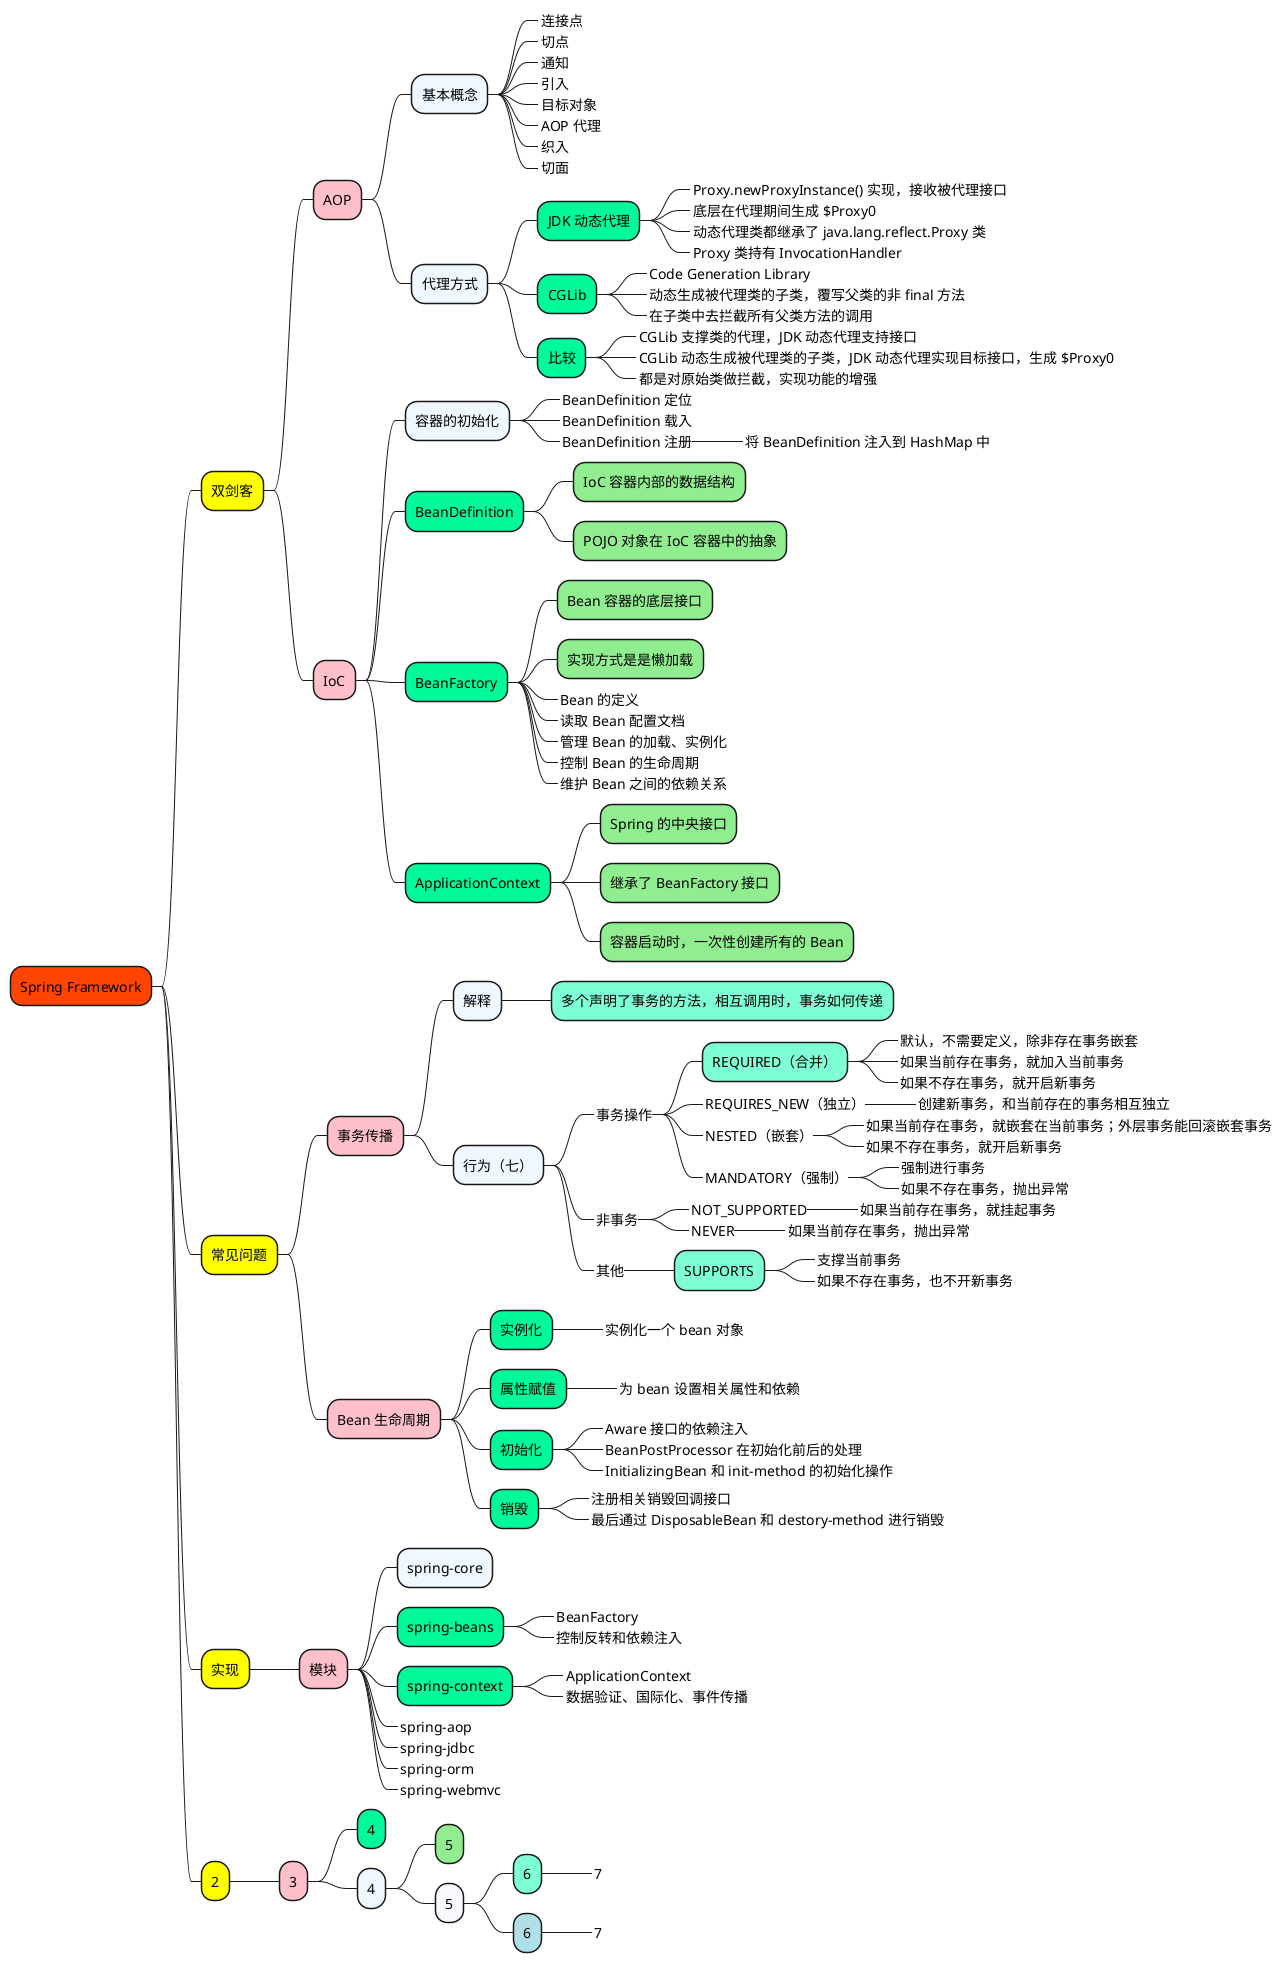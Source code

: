 @startmindmap

+[#OrangeRed] Spring Framework

++[#yellow] 双剑客

+++[#Pink] AOP

++++[#AliceBlue] 基本概念
+++++[#GhostWhite]_ 连接点
+++++[#GhostWhite]_ 切点
+++++[#GhostWhite]_ 通知
+++++[#GhostWhite]_ 引入
+++++[#GhostWhite]_ 目标对象
+++++[#GhostWhite]_ AOP 代理
+++++[#GhostWhite]_ 织入
+++++[#GhostWhite]_ 切面

++++[#AliceBlue] 代理方式

+++++[#MediumSpringGreen] JDK 动态代理
++++++[#LightGreen]_ Proxy.newProxyInstance() 实现，接收被代理接口
++++++[#LightGreen]_ 底层在代理期间生成 $Proxy0
++++++[#LightGreen]_ 动态代理类都继承了 java.lang.reflect.Proxy 类
++++++[#LightGreen]_ Proxy 类持有 InvocationHandler

+++++[#MediumSpringGreen] CGLib
++++++[#LightGreen]_ Code Generation Library
++++++[#LightGreen]_ 动态生成被代理类的子类，覆写父类的非 final 方法
++++++[#LightGreen]_ 在子类中去拦截所有父类方法的调用

+++++[#MediumSpringGreen] 比较
++++++[#LightGreen]_ CGLib 支撑类的代理，JDK 动态代理支持接口
++++++[#LightGreen]_ CGLib 动态生成被代理类的子类，JDK 动态代理实现目标接口，生成 $Proxy0
++++++[#LightGreen]_ 都是对原始类做拦截，实现功能的增强


+++[#Pink] IoC

++++[#AliceBlue] 容器的初始化
+++++[#GhostWhite]_ BeanDefinition 定位
+++++[#GhostWhite]_ BeanDefinition 载入
+++++[#GhostWhite]_ BeanDefinition 注册
++++++[#LightGreen]_ 将 BeanDefinition 注入到 HashMap 中

++++[#MediumSpringGreen] BeanDefinition
+++++[#LightGreen] IoC 容器内部的数据结构
+++++[#LightGreen] POJO 对象在 IoC 容器中的抽象

++++[#MediumSpringGreen] BeanFactory
+++++[#LightGreen] Bean 容器的底层接口
+++++[#LightGreen] 实现方式是是懒加载
+++++[#GhostWhite]_ Bean 的定义
+++++[#GhostWhite]_ 读取 Bean 配置文档
+++++[#GhostWhite]_ 管理 Bean 的加载、实例化
+++++[#GhostWhite]_ 控制 Bean 的生命周期
+++++[#GhostWhite]_ 维护 Bean 之间的依赖关系

++++[#MediumSpringGreen] ApplicationContext
+++++[#LightGreen] Spring 的中央接口
+++++[#LightGreen] 继承了 BeanFactory 接口
+++++[#LightGreen] 容器启动时，一次性创建所有的 Bean



++[#yellow] 常见问题


+++[#Pink] 事务传播

++++[#AliceBlue] 解释
+++++[#Aquamarine] 多个声明了事务的方法，相互调用时，事务如何传递

++++[#AliceBlue] 行为（七）

+++++[#Aquamarine]_ 事务操作

++++++[#Aquamarine] REQUIRED（合并）
+++++++[#Aquamarine]_ 默认，不需要定义，除非存在事务嵌套
+++++++[#Aquamarine]_ 如果当前存在事务，就加入当前事务
+++++++[#Aquamarine]_ 如果不存在事务，就开启新事务

++++++[#Aquamarine]_ REQUIRES_NEW（独立）
+++++++[#Aquamarine]_ 创建新事务，和当前存在的事务相互独立

++++++[#Aquamarine]_ NESTED（嵌套）
+++++++[#Aquamarine]_ 如果当前存在事务，就嵌套在当前事务；外层事务能回滚嵌套事务
+++++++[#Aquamarine]_ 如果不存在事务，就开启新事务

++++++[#Aquamarine]_ MANDATORY（强制）
+++++++[#Aquamarine]_ 强制进行事务
+++++++[#Aquamarine]_ 如果不存在事务，抛出异常

+++++[#Aquamarine]_ 非事务

++++++[#Aquamarine]_ NOT_SUPPORTED
+++++++[#Aquamarine]_ 如果当前存在事务，就挂起事务

++++++[#Aquamarine]_ NEVER
+++++++[#Aquamarine]_ 如果当前存在事务，抛出异常

+++++[#Aquamarine]_ 其他

++++++[#Aquamarine] SUPPORTS
+++++++[#Aquamarine]_ 支撑当前事务
+++++++[#Aquamarine]_ 如果不存在事务，也不开新事务



+++[#Pink] Bean 生命周期

++++[#MediumSpringGreen] 实例化
+++++[#LightGreen]_ 实例化一个 bean 对象
++++[#MediumSpringGreen] 属性赋值
+++++[#LightGreen]_ 为 bean 设置相关属性和依赖
++++[#MediumSpringGreen] 初始化
+++++[#LightGreen]_ Aware 接口的依赖注入
+++++[#LightGreen]_ BeanPostProcessor 在初始化前后的处理
+++++[#LightGreen]_ InitializingBean 和 init-method 的初始化操作
++++[#MediumSpringGreen] 销毁
+++++[#LightGreen]_ 注册相关销毁回调接口
+++++[#LightGreen]_ 最后通过 DisposableBean 和 destory-method 进行销毁


'++++[#MediumSpringGreen] IoC 方便管理，通过注解的方式告诉容器
'
'++++[#MediumSpringGreen] 作用域：
'+++++[#LightGreen]_ 单例：容器种只存在一个这样的实例。
'+++++[#LightGreen]_ 原型：每次获取指定的 Bean，容器都会返回一个新的实例对象。
'
'++++[#MediumSpringGreen] web 应用里面的会话，控制 Bean 的三种场景：
'+++++[#LightGreen]_ request：每次请求创建一个新的。
'+++++[#LightGreen]_ Session：同一个会话共享一个实例。
'+++++[#LightGreen]_ globalSession：全局会话共享一个 Bean 实例。






++[#yellow] 实现

+++[#Pink] 模块
++++[#AliceBlue] spring-core
++++[#MediumSpringGreen] spring-beans
+++++[#LightGreen]_ BeanFactory
+++++[#LightGreen]_ 控制反转和依赖注入
++++[#MediumSpringGreen] spring-context
+++++[#LightGreen]_ ApplicationContext
+++++[#LightGreen]_ 数据验证、国际化、事件传播
++++[#AliceBlue]_ spring-aop
++++[#AliceBlue]_ spring-jdbc
++++[#AliceBlue]_ spring-orm
++++[#AliceBlue]_ spring-webmvc





++[#yellow] 2

+++[#Pink] 3

++++[#MediumSpringGreen] 4
++++[#AliceBlue] 4
+++++[#LightGreen] 5
+++++[#GhostWhite] 5
++++++[#Aquamarine] 6
+++++++[#Aquamarine]_ 7
++++++[#PowderBlue] 6
+++++++[#PowderBlue]_ 7







@endmindmap